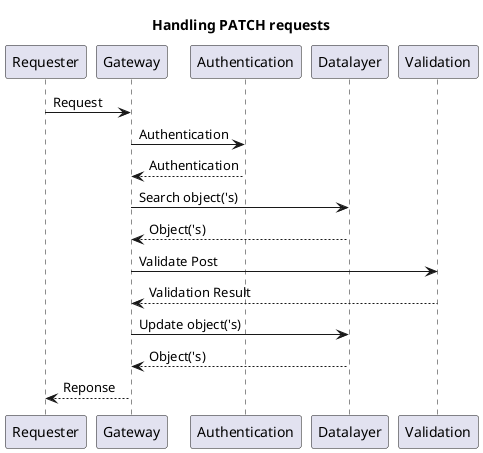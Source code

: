 @startuml
title: Handling PATCH requests
Requester -> Gateway: Request
Gateway -> Authentication  : Authentication
Authentication --> Gateway  : Authentication
Gateway -> Datalayer : Search object('s)
Datalayer --> Gateway: Object('s)
Gateway -> Validation : Validate Post
Validation --> Gateway: Validation Result
Gateway -> Datalayer : Update object('s)
Datalayer --> Gateway: Object('s)
Gateway --> Requester: Reponse
@enduml